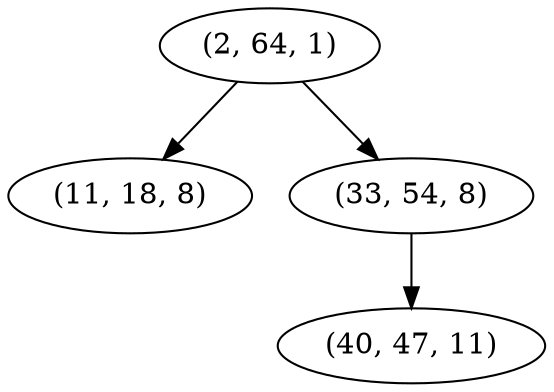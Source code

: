 digraph tree {
    "(2, 64, 1)";
    "(11, 18, 8)";
    "(33, 54, 8)";
    "(40, 47, 11)";
    "(2, 64, 1)" -> "(11, 18, 8)";
    "(2, 64, 1)" -> "(33, 54, 8)";
    "(33, 54, 8)" -> "(40, 47, 11)";
}
